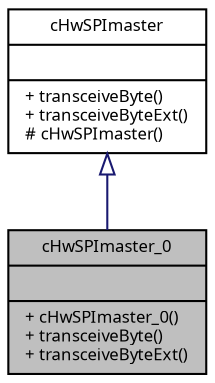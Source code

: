 digraph "cHwSPImaster_0"
{
  edge [fontname="Sans",fontsize="8",labelfontname="Sans",labelfontsize="8"];
  node [fontname="Sans",fontsize="8",shape=record];
  Node1 [label="{cHwSPImaster_0\n||+ cHwSPImaster_0()\l+ transceiveByte()\l+ transceiveByteExt()\l}",height=0.2,width=0.4,color="black", fillcolor="grey75", style="filled", fontcolor="black"];
  Node2 -> Node1 [dir="back",color="midnightblue",fontsize="8",style="solid",arrowtail="onormal",fontname="Sans"];
  Node2 [label="{cHwSPImaster\n||+ transceiveByte()\l+ transceiveByteExt()\l# cHwSPImaster()\l}",height=0.2,width=0.4,color="black", fillcolor="white", style="filled",URL="$classc_hw_s_p_imaster.html",tooltip="Abstract class supporting the SPI hardware in master mode. "];
}
